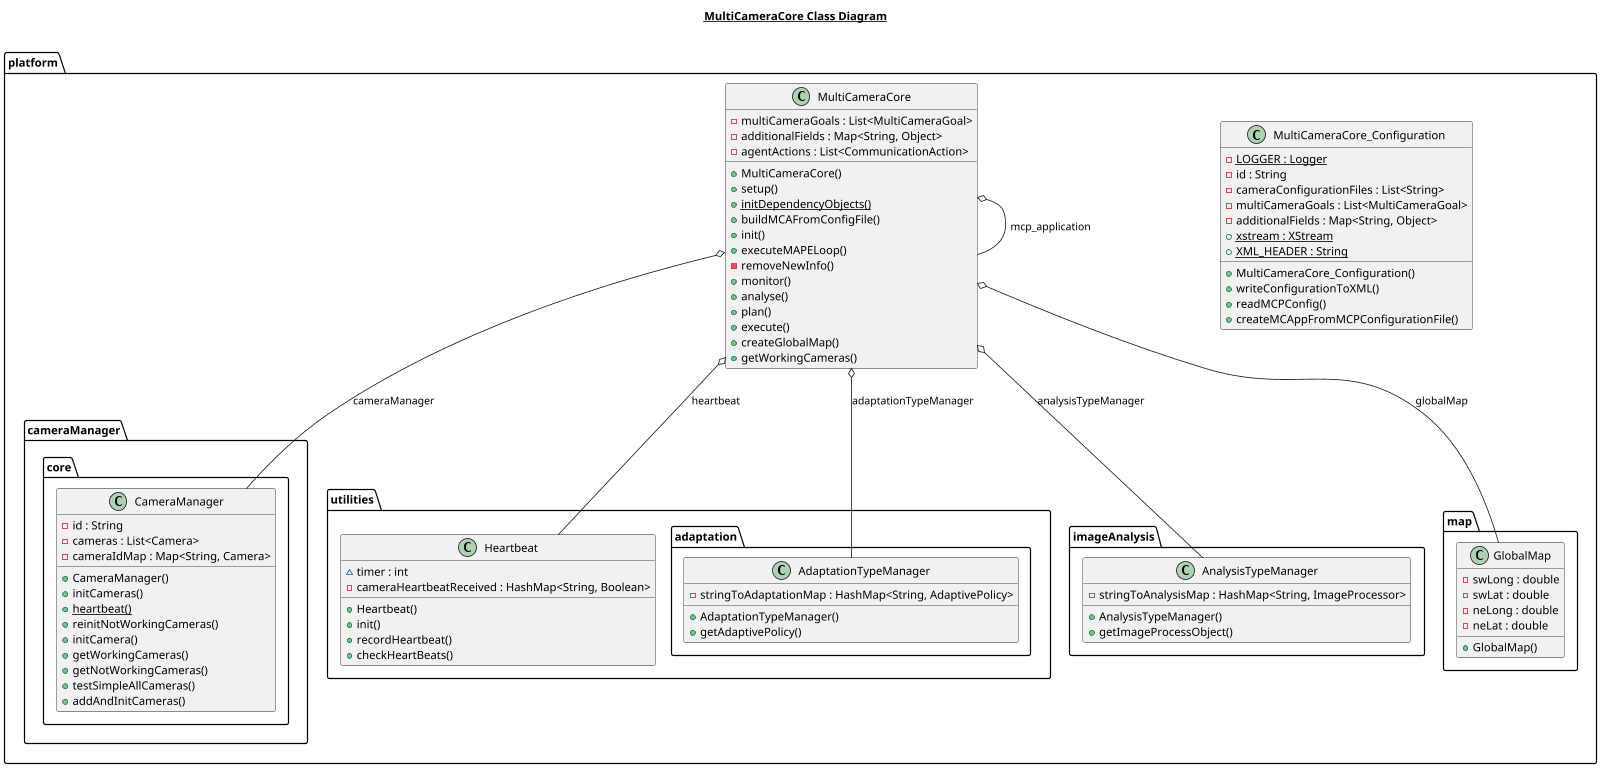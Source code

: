 @startuml

scale 1024 width
scale 768 height

title __MultiCameraCore Class Diagram__\n
package platform {
    class MultiCameraCore_Configuration {
        {static} - LOGGER : Logger
        - id : String
        - cameraConfigurationFiles : List<String>
        - multiCameraGoals : List<MultiCameraGoal>
        - additionalFields : Map<String, Object>
        {static} + xstream : XStream
        {static} + XML_HEADER : String
        + MultiCameraCore_Configuration()
        + writeConfigurationToXML()
        + readMCPConfig()
        + createMCAppFromMCPConfigurationFile()
    }
  }

  package platform {
      package platform.cameraManager.core {
        class CameraManager {
            - id : String
            - cameras : List<Camera>
            - cameraIdMap : Map<String, Camera>
            + CameraManager()
            + initCameras()
            {static} + heartbeat()
            + reinitNotWorkingCameras()
            + initCamera()
            + getWorkingCameras()
            + getNotWorkingCameras()
            + testSimpleAllCameras()
            + addAndInitCameras()
        }
      }
    }


              package platform {
                 class MultiCameraCore {
                     - multiCameraGoals : List<MultiCameraGoal>
                     - additionalFields : Map<String, Object>
                     - agentActions : List<CommunicationAction>

                     + MultiCameraCore()
                     + setup()
                     {static} + initDependencyObjects()
                     + buildMCAFromConfigFile()
                     + init()
                     + executeMAPELoop()
                     - removeNewInfo()
                     + monitor()
                     + analyse()
                     + plan()
                     + execute()
                     + createGlobalMap()
                     + getWorkingCameras()
                 }
               }

              package platform {
                package platform.utilities {
                  package platform.utilities.adaptation {
                    class AdaptationTypeManager {
                        - stringToAdaptationMap : HashMap<String, AdaptivePolicy>
                        + AdaptationTypeManager()
                        + getAdaptivePolicy()
                    }
                  }
                }
              }

              package platform {
                  package platform.imageAnalysis {
                    class AnalysisTypeManager {
                        - stringToAnalysisMap : HashMap<String, ImageProcessor>
                        + AnalysisTypeManager()
                        + getImageProcessObject()
                    }
                  }
                }

                package platform {
                    package platform.map {
                      class GlobalMap {
                          - swLong : double
                          - swLat : double
                          - neLong : double
                          - neLat : double
                          + GlobalMap()
                      }
                    }
                  }

                  package platform {
                      package platform.utilities {
                        class Heartbeat {
                            ~ timer : int
                            - cameraHeartbeatReceived : HashMap<String, Boolean>
                            + Heartbeat()
                            + init()
                            + recordHeartbeat()
                            + checkHeartBeats()
                        }
                      }
                    }

  MultiCameraCore o-- MultiCameraCore : mcp_application
    MultiCameraCore o-- CameraManager : cameraManager
    MultiCameraCore o-- AnalysisTypeManager : analysisTypeManager
    MultiCameraCore o-- AdaptationTypeManager : adaptationTypeManager
    MultiCameraCore o-- GlobalMap : globalMap
    MultiCameraCore o-- Heartbeat : heartbeat

@enduml
